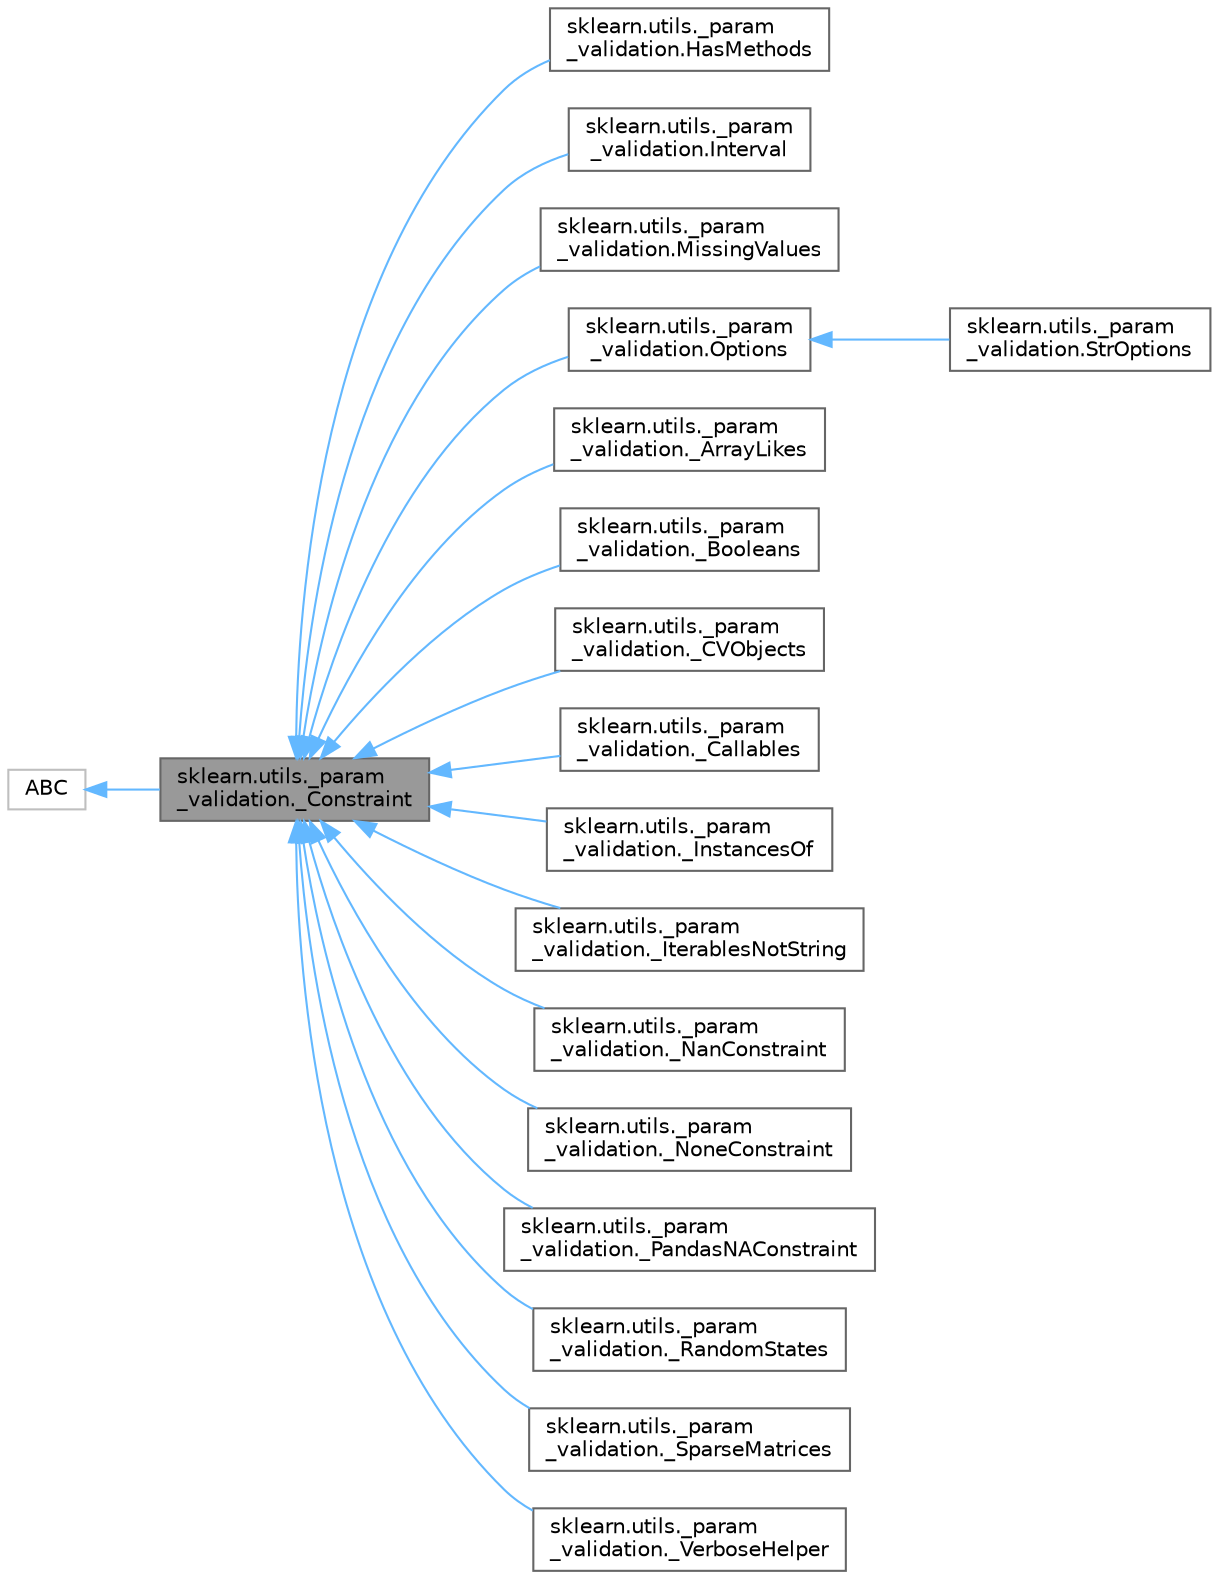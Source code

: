 digraph "sklearn.utils._param_validation._Constraint"
{
 // LATEX_PDF_SIZE
  bgcolor="transparent";
  edge [fontname=Helvetica,fontsize=10,labelfontname=Helvetica,labelfontsize=10];
  node [fontname=Helvetica,fontsize=10,shape=box,height=0.2,width=0.4];
  rankdir="LR";
  Node1 [id="Node000001",label="sklearn.utils._param\l_validation._Constraint",height=0.2,width=0.4,color="gray40", fillcolor="grey60", style="filled", fontcolor="black",tooltip=" "];
  Node2 -> Node1 [id="edge1_Node000001_Node000002",dir="back",color="steelblue1",style="solid",tooltip=" "];
  Node2 [id="Node000002",label="ABC",height=0.2,width=0.4,color="grey75", fillcolor="white", style="filled",URL="$dd/d9b/classABC.html",tooltip=" "];
  Node1 -> Node3 [id="edge2_Node000001_Node000003",dir="back",color="steelblue1",style="solid",tooltip=" "];
  Node3 [id="Node000003",label="sklearn.utils._param\l_validation.HasMethods",height=0.2,width=0.4,color="gray40", fillcolor="white", style="filled",URL="$d9/d32/classsklearn_1_1utils_1_1__param__validation_1_1HasMethods.html",tooltip=" "];
  Node1 -> Node4 [id="edge3_Node000001_Node000004",dir="back",color="steelblue1",style="solid",tooltip=" "];
  Node4 [id="Node000004",label="sklearn.utils._param\l_validation.Interval",height=0.2,width=0.4,color="gray40", fillcolor="white", style="filled",URL="$dc/dae/classsklearn_1_1utils_1_1__param__validation_1_1Interval.html",tooltip=" "];
  Node1 -> Node5 [id="edge4_Node000001_Node000005",dir="back",color="steelblue1",style="solid",tooltip=" "];
  Node5 [id="Node000005",label="sklearn.utils._param\l_validation.MissingValues",height=0.2,width=0.4,color="gray40", fillcolor="white", style="filled",URL="$db/da4/classsklearn_1_1utils_1_1__param__validation_1_1MissingValues.html",tooltip=" "];
  Node1 -> Node6 [id="edge5_Node000001_Node000006",dir="back",color="steelblue1",style="solid",tooltip=" "];
  Node6 [id="Node000006",label="sklearn.utils._param\l_validation.Options",height=0.2,width=0.4,color="gray40", fillcolor="white", style="filled",URL="$d1/d66/classsklearn_1_1utils_1_1__param__validation_1_1Options.html",tooltip=" "];
  Node6 -> Node7 [id="edge6_Node000006_Node000007",dir="back",color="steelblue1",style="solid",tooltip=" "];
  Node7 [id="Node000007",label="sklearn.utils._param\l_validation.StrOptions",height=0.2,width=0.4,color="gray40", fillcolor="white", style="filled",URL="$d1/da1/classsklearn_1_1utils_1_1__param__validation_1_1StrOptions.html",tooltip=" "];
  Node1 -> Node8 [id="edge7_Node000001_Node000008",dir="back",color="steelblue1",style="solid",tooltip=" "];
  Node8 [id="Node000008",label="sklearn.utils._param\l_validation._ArrayLikes",height=0.2,width=0.4,color="gray40", fillcolor="white", style="filled",URL="$db/dbb/classsklearn_1_1utils_1_1__param__validation_1_1__ArrayLikes.html",tooltip=" "];
  Node1 -> Node9 [id="edge8_Node000001_Node000009",dir="back",color="steelblue1",style="solid",tooltip=" "];
  Node9 [id="Node000009",label="sklearn.utils._param\l_validation._Booleans",height=0.2,width=0.4,color="gray40", fillcolor="white", style="filled",URL="$d5/db3/classsklearn_1_1utils_1_1__param__validation_1_1__Booleans.html",tooltip=" "];
  Node1 -> Node10 [id="edge9_Node000001_Node000010",dir="back",color="steelblue1",style="solid",tooltip=" "];
  Node10 [id="Node000010",label="sklearn.utils._param\l_validation._CVObjects",height=0.2,width=0.4,color="gray40", fillcolor="white", style="filled",URL="$d9/d02/classsklearn_1_1utils_1_1__param__validation_1_1__CVObjects.html",tooltip=" "];
  Node1 -> Node11 [id="edge10_Node000001_Node000011",dir="back",color="steelblue1",style="solid",tooltip=" "];
  Node11 [id="Node000011",label="sklearn.utils._param\l_validation._Callables",height=0.2,width=0.4,color="gray40", fillcolor="white", style="filled",URL="$d7/d6d/classsklearn_1_1utils_1_1__param__validation_1_1__Callables.html",tooltip=" "];
  Node1 -> Node12 [id="edge11_Node000001_Node000012",dir="back",color="steelblue1",style="solid",tooltip=" "];
  Node12 [id="Node000012",label="sklearn.utils._param\l_validation._InstancesOf",height=0.2,width=0.4,color="gray40", fillcolor="white", style="filled",URL="$d7/d27/classsklearn_1_1utils_1_1__param__validation_1_1__InstancesOf.html",tooltip=" "];
  Node1 -> Node13 [id="edge12_Node000001_Node000013",dir="back",color="steelblue1",style="solid",tooltip=" "];
  Node13 [id="Node000013",label="sklearn.utils._param\l_validation._IterablesNotString",height=0.2,width=0.4,color="gray40", fillcolor="white", style="filled",URL="$df/d59/classsklearn_1_1utils_1_1__param__validation_1_1__IterablesNotString.html",tooltip=" "];
  Node1 -> Node14 [id="edge13_Node000001_Node000014",dir="back",color="steelblue1",style="solid",tooltip=" "];
  Node14 [id="Node000014",label="sklearn.utils._param\l_validation._NanConstraint",height=0.2,width=0.4,color="gray40", fillcolor="white", style="filled",URL="$d3/d56/classsklearn_1_1utils_1_1__param__validation_1_1__NanConstraint.html",tooltip=" "];
  Node1 -> Node15 [id="edge14_Node000001_Node000015",dir="back",color="steelblue1",style="solid",tooltip=" "];
  Node15 [id="Node000015",label="sklearn.utils._param\l_validation._NoneConstraint",height=0.2,width=0.4,color="gray40", fillcolor="white", style="filled",URL="$d5/d96/classsklearn_1_1utils_1_1__param__validation_1_1__NoneConstraint.html",tooltip=" "];
  Node1 -> Node16 [id="edge15_Node000001_Node000016",dir="back",color="steelblue1",style="solid",tooltip=" "];
  Node16 [id="Node000016",label="sklearn.utils._param\l_validation._PandasNAConstraint",height=0.2,width=0.4,color="gray40", fillcolor="white", style="filled",URL="$db/d13/classsklearn_1_1utils_1_1__param__validation_1_1__PandasNAConstraint.html",tooltip=" "];
  Node1 -> Node17 [id="edge16_Node000001_Node000017",dir="back",color="steelblue1",style="solid",tooltip=" "];
  Node17 [id="Node000017",label="sklearn.utils._param\l_validation._RandomStates",height=0.2,width=0.4,color="gray40", fillcolor="white", style="filled",URL="$d1/dcd/classsklearn_1_1utils_1_1__param__validation_1_1__RandomStates.html",tooltip=" "];
  Node1 -> Node18 [id="edge17_Node000001_Node000018",dir="back",color="steelblue1",style="solid",tooltip=" "];
  Node18 [id="Node000018",label="sklearn.utils._param\l_validation._SparseMatrices",height=0.2,width=0.4,color="gray40", fillcolor="white", style="filled",URL="$db/d18/classsklearn_1_1utils_1_1__param__validation_1_1__SparseMatrices.html",tooltip=" "];
  Node1 -> Node19 [id="edge18_Node000001_Node000019",dir="back",color="steelblue1",style="solid",tooltip=" "];
  Node19 [id="Node000019",label="sklearn.utils._param\l_validation._VerboseHelper",height=0.2,width=0.4,color="gray40", fillcolor="white", style="filled",URL="$d8/dab/classsklearn_1_1utils_1_1__param__validation_1_1__VerboseHelper.html",tooltip=" "];
}
